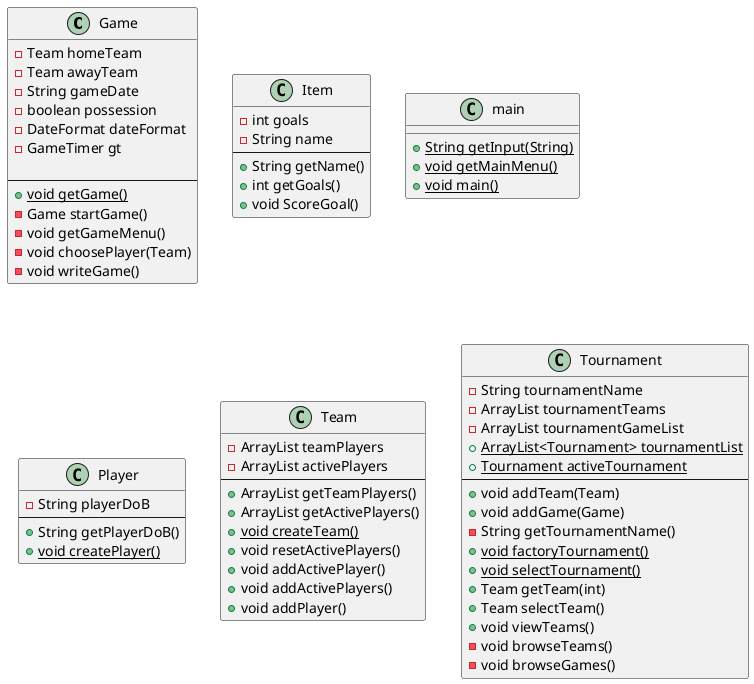 @startuml

class Game {
- Team homeTeam
- Team awayTeam
- String gameDate
- boolean possession
- DateFormat dateFormat
- GameTimer gt

--
+ {static} void getGame()
- Game startGame()
- void getGameMenu()
- void choosePlayer(Team)
- void writeGame()
}

class Item {
- int goals
- String name
--
+ String getName()
+ int getGoals()
+ void ScoreGoal()
}
class main {
+ {static} String getInput(String)
+ {static} void getMainMenu()
+ {static} void main()
}
class Player {
- String playerDoB
--
+ String getPlayerDoB()
+ {static} void createPlayer()
}
class Team {
- ArrayList teamPlayers
- ArrayList activePlayers
--
+ ArrayList getTeamPlayers()
+ ArrayList getActivePlayers()
+ {static} void createTeam()
+ void resetActivePlayers()
+ void addActivePlayer()
+ void addActivePlayers()
+ void addPlayer()
}

class Tournament {
    - String tournamentName
    - ArrayList tournamentTeams
    - ArrayList tournamentGameList
    + {static} ArrayList<Tournament> tournamentList
    + {static} Tournament activeTournament
    --
    + void addTeam(Team)
    + void addGame(Game)
    - String getTournamentName()
    + {static} void factoryTournament()
    + {static} void selectTournament()
    + Team getTeam(int)
    + Team selectTeam()
    + void viewTeams()
    - void browseTeams()
    - void browseGames()
}

'abstract class AbstractList
'abstract AbstractCollection
'interface List
'interface Collection
'
'List <|-- AbstractList
'Collection <|-- AbstractCollection
'
'Collection <- List
'AbstractCollection <|- AbstractList
'AbstractList <|-- ArrayList
'
'class ArrayList {
'Object[] elementData
'size()
'}
'
'enum TimeUnit {
'DAYS
'HOURS
'MINUTES
'}

@enduml